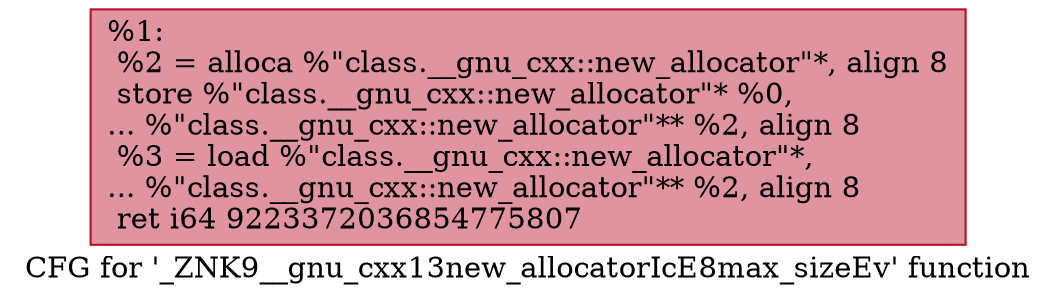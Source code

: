 digraph "CFG for '_ZNK9__gnu_cxx13new_allocatorIcE8max_sizeEv' function" {
	label="CFG for '_ZNK9__gnu_cxx13new_allocatorIcE8max_sizeEv' function";

	Node0x560255cd6230 [shape=record,color="#b70d28ff", style=filled, fillcolor="#b70d2870",label="{%1:\l  %2 = alloca %\"class.__gnu_cxx::new_allocator\"*, align 8\l  store %\"class.__gnu_cxx::new_allocator\"* %0,\l... %\"class.__gnu_cxx::new_allocator\"** %2, align 8\l  %3 = load %\"class.__gnu_cxx::new_allocator\"*,\l... %\"class.__gnu_cxx::new_allocator\"** %2, align 8\l  ret i64 9223372036854775807\l}"];
}
